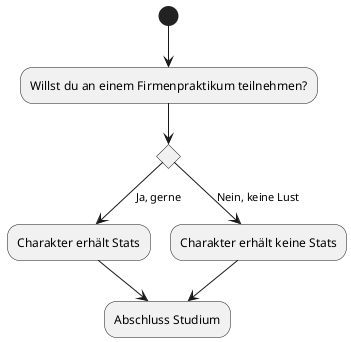 @startuml
(*) --> "Willst du an einem Firmenpraktikum teilnehmen?"
if "" then
--> [Ja, gerne] "Charakter erhält Stats" as ja
else
--> [Nein, keine Lust] "Charakter erhält keine Stats" as nein

ja --> Abschluss Studium
nein --> Abschluss Studium





'-[#blue,dotted]-> "   "



@enduml